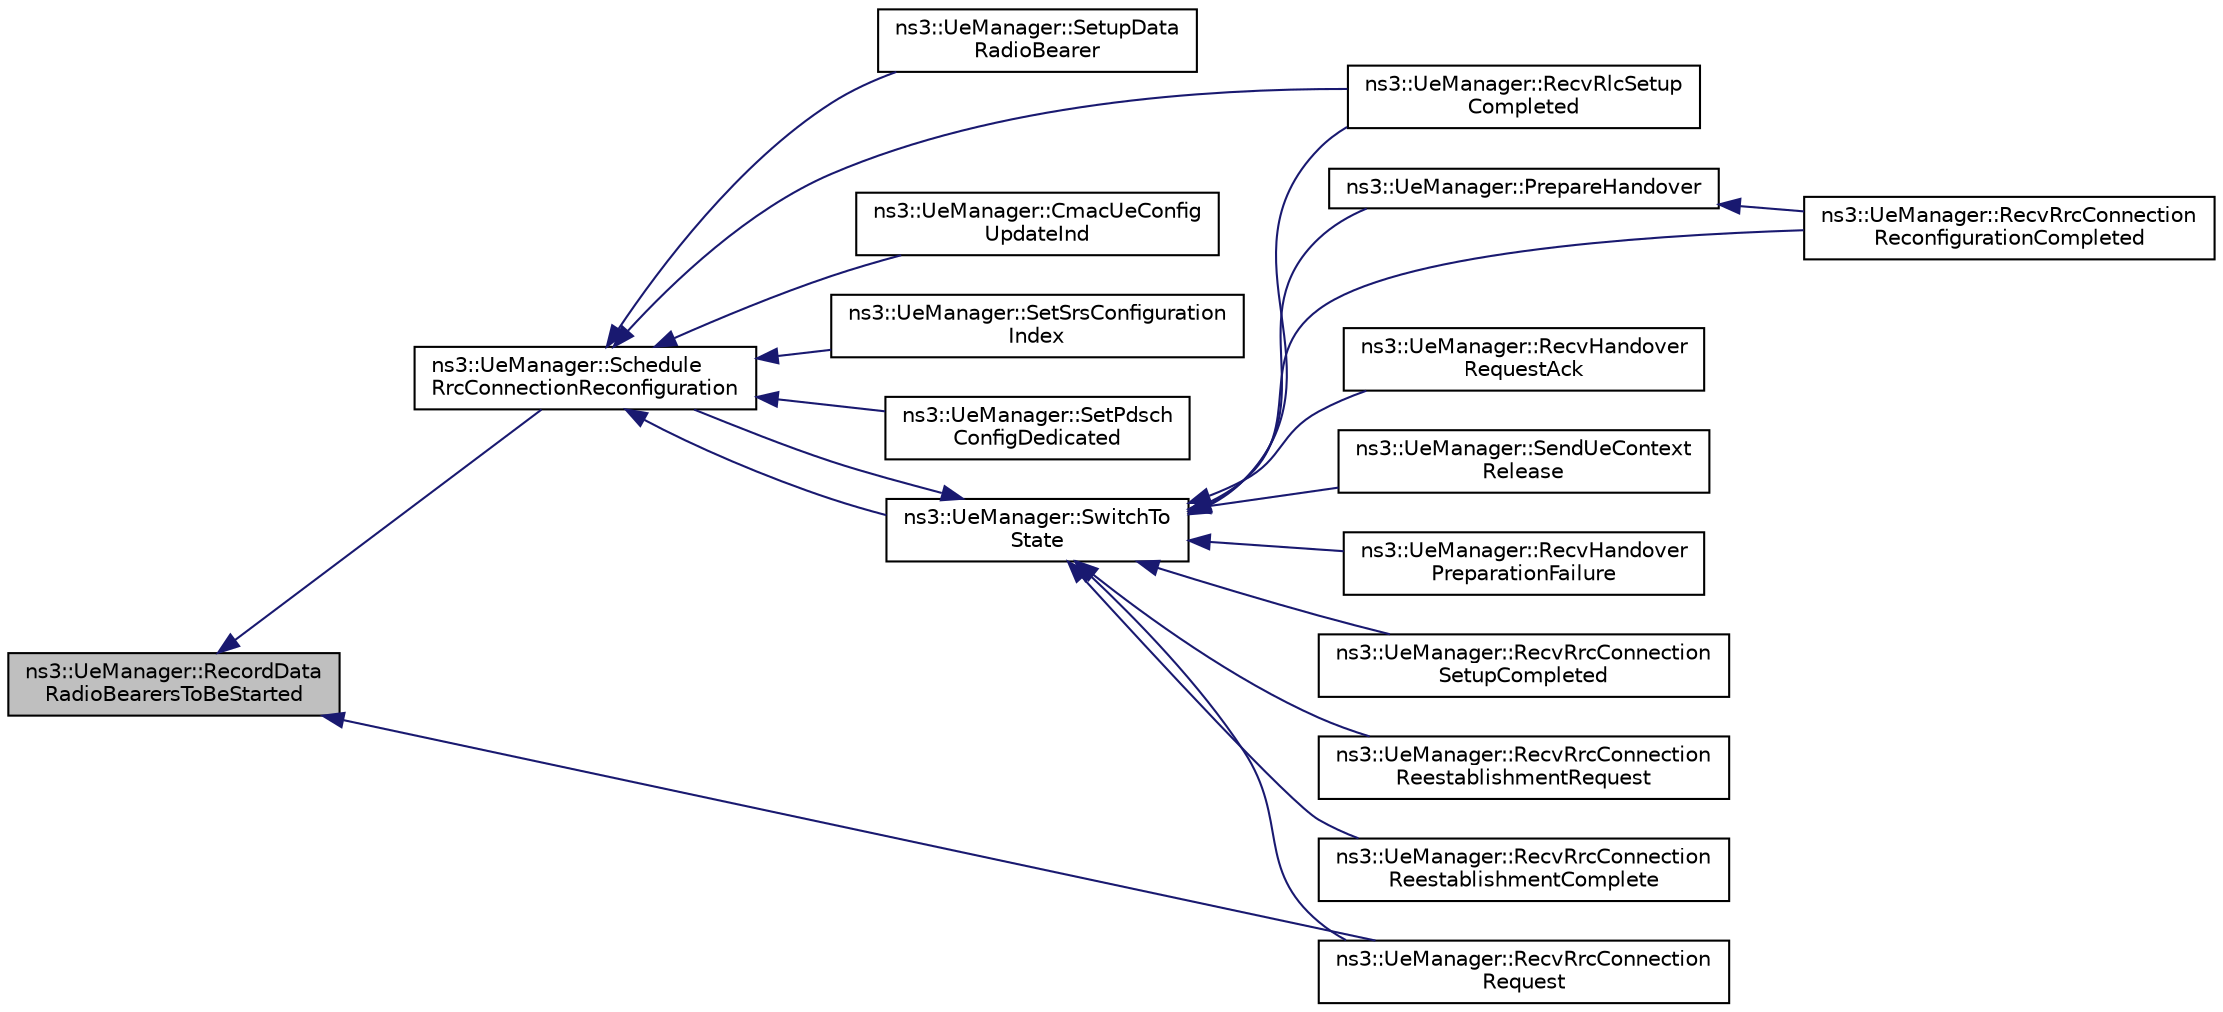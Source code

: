 digraph "ns3::UeManager::RecordDataRadioBearersToBeStarted"
{
  edge [fontname="Helvetica",fontsize="10",labelfontname="Helvetica",labelfontsize="10"];
  node [fontname="Helvetica",fontsize="10",shape=record];
  rankdir="LR";
  Node1 [label="ns3::UeManager::RecordData\lRadioBearersToBeStarted",height=0.2,width=0.4,color="black", fillcolor="grey75", style="filled", fontcolor="black"];
  Node1 -> Node2 [dir="back",color="midnightblue",fontsize="10",style="solid"];
  Node2 [label="ns3::UeManager::Schedule\lRrcConnectionReconfiguration",height=0.2,width=0.4,color="black", fillcolor="white", style="filled",URL="$de/d99/classns3_1_1UeManager.html#add763d882c14c2f1414167668f6ca095"];
  Node2 -> Node3 [dir="back",color="midnightblue",fontsize="10",style="solid"];
  Node3 [label="ns3::UeManager::SetupData\lRadioBearer",height=0.2,width=0.4,color="black", fillcolor="white", style="filled",URL="$de/d99/classns3_1_1UeManager.html#a75f49cd54eb63c79c696779aa518cf19"];
  Node2 -> Node4 [dir="back",color="midnightblue",fontsize="10",style="solid"];
  Node4 [label="ns3::UeManager::RecvRlcSetup\lCompleted",height=0.2,width=0.4,color="black", fillcolor="white", style="filled",URL="$de/d99/classns3_1_1UeManager.html#a2a4a5b37119d8d2fdc1493eda96247f1"];
  Node2 -> Node5 [dir="back",color="midnightblue",fontsize="10",style="solid"];
  Node5 [label="ns3::UeManager::CmacUeConfig\lUpdateInd",height=0.2,width=0.4,color="black", fillcolor="white", style="filled",URL="$de/d99/classns3_1_1UeManager.html#a3502fd922f08dc8116176a63060d8067"];
  Node2 -> Node6 [dir="back",color="midnightblue",fontsize="10",style="solid"];
  Node6 [label="ns3::UeManager::SetSrsConfiguration\lIndex",height=0.2,width=0.4,color="black", fillcolor="white", style="filled",URL="$de/d99/classns3_1_1UeManager.html#a8bc48fe95a32d47ef0a7a36fbaa4339b"];
  Node2 -> Node7 [dir="back",color="midnightblue",fontsize="10",style="solid"];
  Node7 [label="ns3::UeManager::SetPdsch\lConfigDedicated",height=0.2,width=0.4,color="black", fillcolor="white", style="filled",URL="$de/d99/classns3_1_1UeManager.html#af41111c80a44e534b52ddf4d838edb0c"];
  Node2 -> Node8 [dir="back",color="midnightblue",fontsize="10",style="solid"];
  Node8 [label="ns3::UeManager::SwitchTo\lState",height=0.2,width=0.4,color="black", fillcolor="white", style="filled",URL="$de/d99/classns3_1_1UeManager.html#af2b5ad90fc6f16ffc4a91fbe8a522472"];
  Node8 -> Node2 [dir="back",color="midnightblue",fontsize="10",style="solid"];
  Node8 -> Node9 [dir="back",color="midnightblue",fontsize="10",style="solid"];
  Node9 [label="ns3::UeManager::PrepareHandover",height=0.2,width=0.4,color="black", fillcolor="white", style="filled",URL="$de/d99/classns3_1_1UeManager.html#a1d842520ee54f281ee7eefc2a62f7844"];
  Node9 -> Node10 [dir="back",color="midnightblue",fontsize="10",style="solid"];
  Node10 [label="ns3::UeManager::RecvRrcConnection\lReconfigurationCompleted",height=0.2,width=0.4,color="black", fillcolor="white", style="filled",URL="$de/d99/classns3_1_1UeManager.html#a767171084a3ea38162758d145b705e2a",tooltip="Part of the RRC protocol. Implement the LteEnbRrcSapProvider::RecvRrcConnectionReconfigurationComplet..."];
  Node8 -> Node11 [dir="back",color="midnightblue",fontsize="10",style="solid"];
  Node11 [label="ns3::UeManager::RecvHandover\lRequestAck",height=0.2,width=0.4,color="black", fillcolor="white", style="filled",URL="$de/d99/classns3_1_1UeManager.html#ad2e93daf91532b0fd263355b2416330d"];
  Node8 -> Node12 [dir="back",color="midnightblue",fontsize="10",style="solid"];
  Node12 [label="ns3::UeManager::SendUeContext\lRelease",height=0.2,width=0.4,color="black", fillcolor="white", style="filled",URL="$de/d99/classns3_1_1UeManager.html#ad1a1e702fc813b4260bcafaa4f4562ba"];
  Node8 -> Node13 [dir="back",color="midnightblue",fontsize="10",style="solid"];
  Node13 [label="ns3::UeManager::RecvHandover\lPreparationFailure",height=0.2,width=0.4,color="black", fillcolor="white", style="filled",URL="$de/d99/classns3_1_1UeManager.html#ae666e05868312327e759a738ba1e19f3"];
  Node8 -> Node4 [dir="back",color="midnightblue",fontsize="10",style="solid"];
  Node8 -> Node14 [dir="back",color="midnightblue",fontsize="10",style="solid"];
  Node14 [label="ns3::UeManager::RecvRrcConnection\lRequest",height=0.2,width=0.4,color="black", fillcolor="white", style="filled",URL="$de/d99/classns3_1_1UeManager.html#af0959818ae542240ccf1caa2b3da19ab",tooltip="Part of the RRC protocol. Implement the LteEnbRrcSapProvider::RecvRrcConnectionRequest interface..."];
  Node8 -> Node15 [dir="back",color="midnightblue",fontsize="10",style="solid"];
  Node15 [label="ns3::UeManager::RecvRrcConnection\lSetupCompleted",height=0.2,width=0.4,color="black", fillcolor="white", style="filled",URL="$de/d99/classns3_1_1UeManager.html#a603086a2beb1901cad3f30c6bfd32544",tooltip="Part of the RRC protocol. Implement the LteEnbRrcSapProvider::RecvRrcConnectionSetupCompleted interfa..."];
  Node8 -> Node10 [dir="back",color="midnightblue",fontsize="10",style="solid"];
  Node8 -> Node16 [dir="back",color="midnightblue",fontsize="10",style="solid"];
  Node16 [label="ns3::UeManager::RecvRrcConnection\lReestablishmentRequest",height=0.2,width=0.4,color="black", fillcolor="white", style="filled",URL="$de/d99/classns3_1_1UeManager.html#a02513c99e18c815fc58a05e4b135ecfa",tooltip="Part of the RRC protocol. Implement the LteEnbRrcSapProvider::RecvRrcConnectionReestablishmentRequest..."];
  Node8 -> Node17 [dir="back",color="midnightblue",fontsize="10",style="solid"];
  Node17 [label="ns3::UeManager::RecvRrcConnection\lReestablishmentComplete",height=0.2,width=0.4,color="black", fillcolor="white", style="filled",URL="$de/d99/classns3_1_1UeManager.html#ac37bbe0bc63e4fd32c098df8c2f531b8",tooltip="Part of the RRC protocol. Implement the LteEnbRrcSapProvider::RecvRrcConnectionReestablishmentComplet..."];
  Node1 -> Node14 [dir="back",color="midnightblue",fontsize="10",style="solid"];
}
